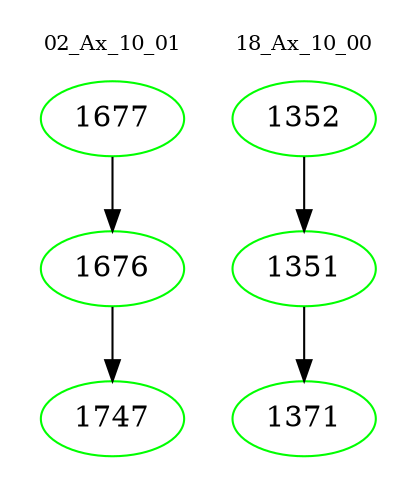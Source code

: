 digraph{
subgraph cluster_0 {
color = white
label = "02_Ax_10_01";
fontsize=10;
T0_1677 [label="1677", color="green"]
T0_1677 -> T0_1676 [color="black"]
T0_1676 [label="1676", color="green"]
T0_1676 -> T0_1747 [color="black"]
T0_1747 [label="1747", color="green"]
}
subgraph cluster_1 {
color = white
label = "18_Ax_10_00";
fontsize=10;
T1_1352 [label="1352", color="green"]
T1_1352 -> T1_1351 [color="black"]
T1_1351 [label="1351", color="green"]
T1_1351 -> T1_1371 [color="black"]
T1_1371 [label="1371", color="green"]
}
}
